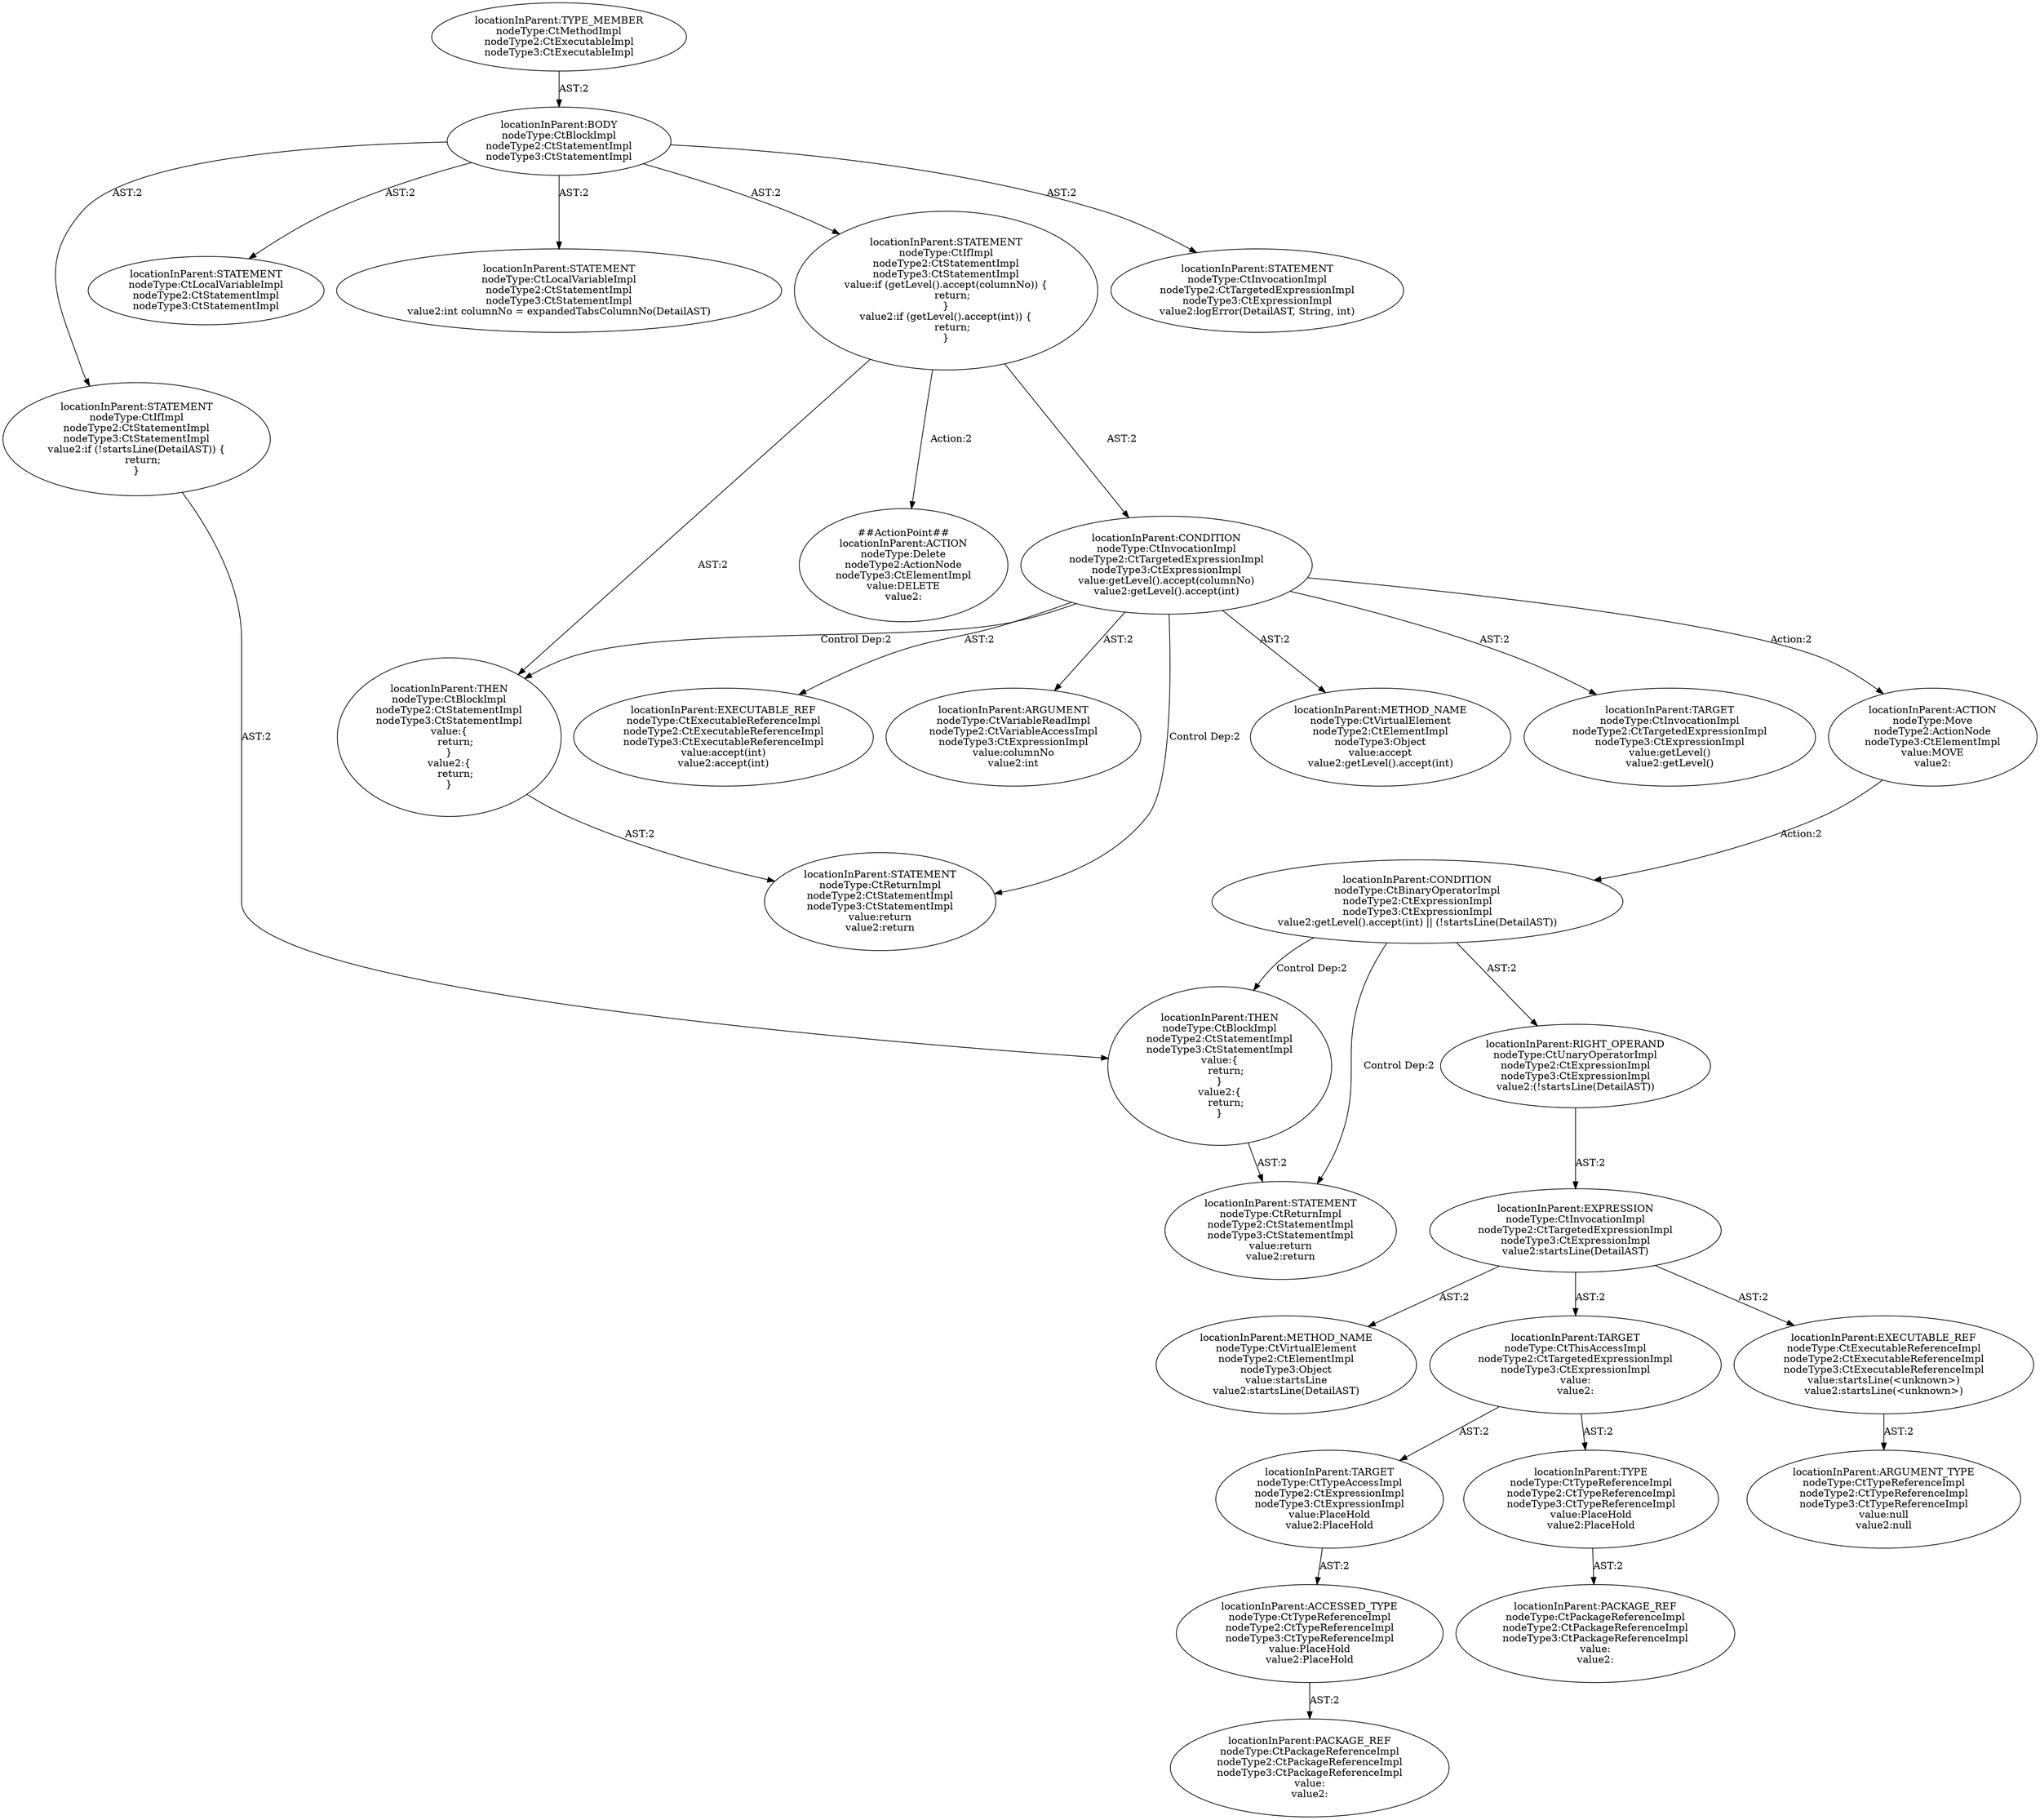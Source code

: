 digraph "Pattern" {
0 [label="##ActionPoint##
locationInParent:ACTION
nodeType:Delete
nodeType2:ActionNode
nodeType3:CtElementImpl
value:DELETE
value2:" shape=ellipse]
1 [label="locationInParent:STATEMENT
nodeType:CtIfImpl
nodeType2:CtStatementImpl
nodeType3:CtStatementImpl
value:if (getLevel().accept(columnNo)) \{
    return;
\}
value2:if (getLevel().accept(int)) \{
    return;
\}" shape=ellipse]
2 [label="locationInParent:BODY
nodeType:CtBlockImpl
nodeType2:CtStatementImpl
nodeType3:CtStatementImpl" shape=ellipse]
3 [label="locationInParent:TYPE_MEMBER
nodeType:CtMethodImpl
nodeType2:CtExecutableImpl
nodeType3:CtExecutableImpl" shape=ellipse]
4 [label="locationInParent:STATEMENT
nodeType:CtLocalVariableImpl
nodeType2:CtStatementImpl
nodeType3:CtStatementImpl" shape=ellipse]
5 [label="locationInParent:STATEMENT
nodeType:CtLocalVariableImpl
nodeType2:CtStatementImpl
nodeType3:CtStatementImpl
value2:int columnNo = expandedTabsColumnNo(DetailAST)" shape=ellipse]
6 [label="locationInParent:STATEMENT
nodeType:CtIfImpl
nodeType2:CtStatementImpl
nodeType3:CtStatementImpl
value2:if (!startsLine(DetailAST)) \{
    return;
\}" shape=ellipse]
7 [label="locationInParent:STATEMENT
nodeType:CtInvocationImpl
nodeType2:CtTargetedExpressionImpl
nodeType3:CtExpressionImpl
value2:logError(DetailAST, String, int)" shape=ellipse]
8 [label="locationInParent:CONDITION
nodeType:CtInvocationImpl
nodeType2:CtTargetedExpressionImpl
nodeType3:CtExpressionImpl
value:getLevel().accept(columnNo)
value2:getLevel().accept(int)" shape=ellipse]
9 [label="locationInParent:METHOD_NAME
nodeType:CtVirtualElement
nodeType2:CtElementImpl
nodeType3:Object
value:accept
value2:getLevel().accept(int)" shape=ellipse]
10 [label="locationInParent:TARGET
nodeType:CtInvocationImpl
nodeType2:CtTargetedExpressionImpl
nodeType3:CtExpressionImpl
value:getLevel()
value2:getLevel()" shape=ellipse]
11 [label="locationInParent:EXECUTABLE_REF
nodeType:CtExecutableReferenceImpl
nodeType2:CtExecutableReferenceImpl
nodeType3:CtExecutableReferenceImpl
value:accept(int)
value2:accept(int)" shape=ellipse]
12 [label="locationInParent:ARGUMENT
nodeType:CtVariableReadImpl
nodeType2:CtVariableAccessImpl
nodeType3:CtExpressionImpl
value:columnNo
value2:int" shape=ellipse]
13 [label="locationInParent:THEN
nodeType:CtBlockImpl
nodeType2:CtStatementImpl
nodeType3:CtStatementImpl
value:\{
    return;
\}
value2:\{
    return;
\}" shape=ellipse]
14 [label="locationInParent:STATEMENT
nodeType:CtReturnImpl
nodeType2:CtStatementImpl
nodeType3:CtStatementImpl
value:return
value2:return" shape=ellipse]
15 [label="locationInParent:ACTION
nodeType:Move
nodeType2:ActionNode
nodeType3:CtElementImpl
value:MOVE
value2:" shape=ellipse]
16 [label="locationInParent:CONDITION
nodeType:CtBinaryOperatorImpl
nodeType2:CtExpressionImpl
nodeType3:CtExpressionImpl
value2:getLevel().accept(int) || (!startsLine(DetailAST))" shape=ellipse]
17 [label="locationInParent:RIGHT_OPERAND
nodeType:CtUnaryOperatorImpl
nodeType2:CtExpressionImpl
nodeType3:CtExpressionImpl
value2:(!startsLine(DetailAST))" shape=ellipse]
18 [label="locationInParent:EXPRESSION
nodeType:CtInvocationImpl
nodeType2:CtTargetedExpressionImpl
nodeType3:CtExpressionImpl
value2:startsLine(DetailAST)" shape=ellipse]
19 [label="locationInParent:METHOD_NAME
nodeType:CtVirtualElement
nodeType2:CtElementImpl
nodeType3:Object
value:startsLine
value2:startsLine(DetailAST)" shape=ellipse]
20 [label="locationInParent:TARGET
nodeType:CtThisAccessImpl
nodeType2:CtTargetedExpressionImpl
nodeType3:CtExpressionImpl
value:
value2:" shape=ellipse]
21 [label="locationInParent:TYPE
nodeType:CtTypeReferenceImpl
nodeType2:CtTypeReferenceImpl
nodeType3:CtTypeReferenceImpl
value:PlaceHold
value2:PlaceHold" shape=ellipse]
22 [label="locationInParent:PACKAGE_REF
nodeType:CtPackageReferenceImpl
nodeType2:CtPackageReferenceImpl
nodeType3:CtPackageReferenceImpl
value:
value2:" shape=ellipse]
23 [label="locationInParent:TARGET
nodeType:CtTypeAccessImpl
nodeType2:CtExpressionImpl
nodeType3:CtExpressionImpl
value:PlaceHold
value2:PlaceHold" shape=ellipse]
24 [label="locationInParent:ACCESSED_TYPE
nodeType:CtTypeReferenceImpl
nodeType2:CtTypeReferenceImpl
nodeType3:CtTypeReferenceImpl
value:PlaceHold
value2:PlaceHold" shape=ellipse]
25 [label="locationInParent:PACKAGE_REF
nodeType:CtPackageReferenceImpl
nodeType2:CtPackageReferenceImpl
nodeType3:CtPackageReferenceImpl
value:
value2:" shape=ellipse]
26 [label="locationInParent:EXECUTABLE_REF
nodeType:CtExecutableReferenceImpl
nodeType2:CtExecutableReferenceImpl
nodeType3:CtExecutableReferenceImpl
value:startsLine(<unknown>)
value2:startsLine(<unknown>)" shape=ellipse]
27 [label="locationInParent:ARGUMENT_TYPE
nodeType:CtTypeReferenceImpl
nodeType2:CtTypeReferenceImpl
nodeType3:CtTypeReferenceImpl
value:null
value2:null" shape=ellipse]
28 [label="locationInParent:THEN
nodeType:CtBlockImpl
nodeType2:CtStatementImpl
nodeType3:CtStatementImpl
value:\{
    return;
\}
value2:\{
    return;
\}" shape=ellipse]
29 [label="locationInParent:STATEMENT
nodeType:CtReturnImpl
nodeType2:CtStatementImpl
nodeType3:CtStatementImpl
value:return
value2:return" shape=ellipse]
1 -> 0 [label="Action:2"];
1 -> 8 [label="AST:2"];
1 -> 13 [label="AST:2"];
2 -> 1 [label="AST:2"];
2 -> 4 [label="AST:2"];
2 -> 5 [label="AST:2"];
2 -> 6 [label="AST:2"];
2 -> 7 [label="AST:2"];
3 -> 2 [label="AST:2"];
6 -> 28 [label="AST:2"];
8 -> 9 [label="AST:2"];
8 -> 10 [label="AST:2"];
8 -> 11 [label="AST:2"];
8 -> 12 [label="AST:2"];
8 -> 13 [label="Control Dep:2"];
8 -> 14 [label="Control Dep:2"];
8 -> 15 [label="Action:2"];
13 -> 14 [label="AST:2"];
15 -> 16 [label="Action:2"];
16 -> 17 [label="AST:2"];
16 -> 28 [label="Control Dep:2"];
16 -> 29 [label="Control Dep:2"];
17 -> 18 [label="AST:2"];
18 -> 19 [label="AST:2"];
18 -> 20 [label="AST:2"];
18 -> 26 [label="AST:2"];
20 -> 21 [label="AST:2"];
20 -> 23 [label="AST:2"];
21 -> 22 [label="AST:2"];
23 -> 24 [label="AST:2"];
24 -> 25 [label="AST:2"];
26 -> 27 [label="AST:2"];
28 -> 29 [label="AST:2"];
}
